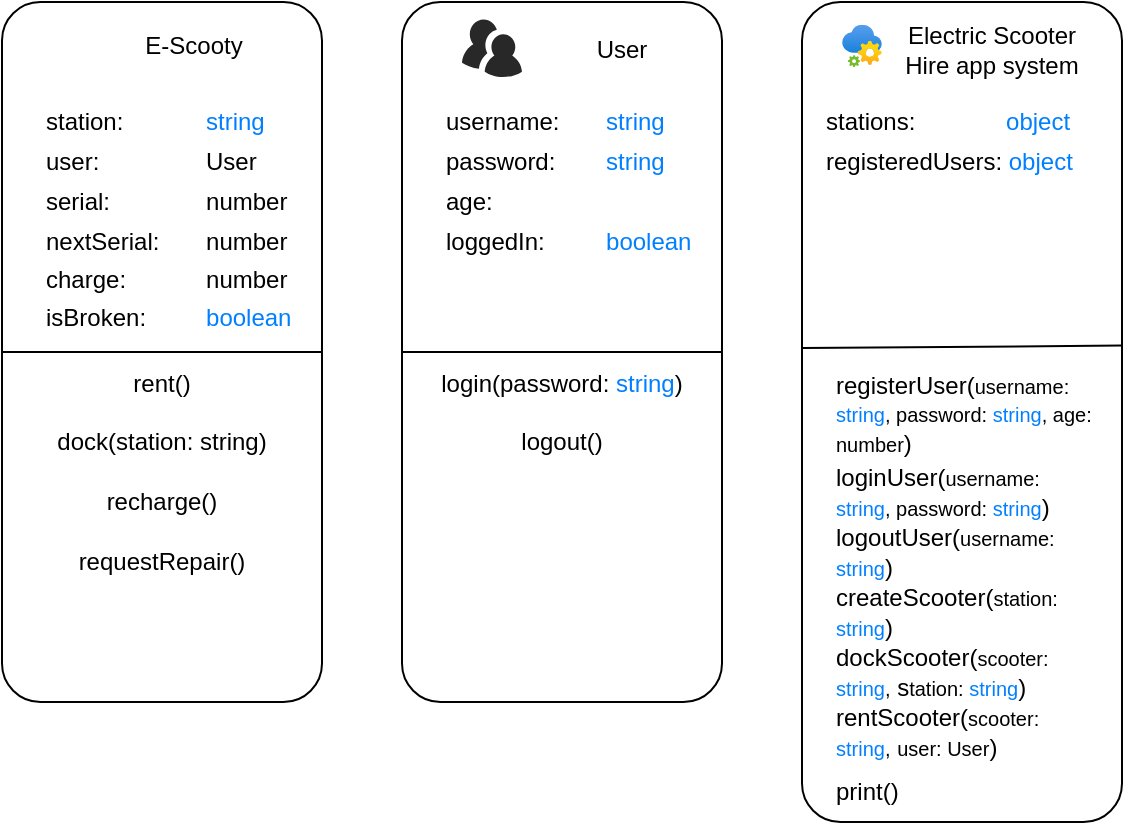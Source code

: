 <mxfile>
    <diagram id="7Bl4FihZvyI9DpDHU34z" name="Page-1">
        <mxGraphModel dx="342" dy="549" grid="1" gridSize="10" guides="1" tooltips="1" connect="1" arrows="1" fold="1" page="1" pageScale="1" pageWidth="827" pageHeight="1169" math="0" shadow="0">
            <root>
                <mxCell id="0"/>
                <mxCell id="1" parent="0"/>
                <mxCell id="2" value="" style="rounded=1;whiteSpace=wrap;html=1;direction=west;glass=0;shadow=0;arcSize=12;" vertex="1" parent="1">
                    <mxGeometry x="440" y="130" width="160" height="410" as="geometry"/>
                </mxCell>
                <mxCell id="23" value="" style="rounded=1;whiteSpace=wrap;html=1;direction=west;glass=0;shadow=0;arcSize=12;" vertex="1" parent="1">
                    <mxGeometry x="240" y="130" width="160" height="350" as="geometry"/>
                </mxCell>
                <mxCell id="27" value="" style="rounded=1;whiteSpace=wrap;html=1;direction=west;glass=0;shadow=0;arcSize=12;" vertex="1" parent="1">
                    <mxGeometry x="40" y="130" width="160" height="350" as="geometry"/>
                </mxCell>
                <mxCell id="28" value="" style="endArrow=none;html=1;rounded=0;entryX=0;entryY=0.5;entryDx=0;entryDy=0;exitX=1;exitY=0.5;exitDx=0;exitDy=0;" edge="1" parent="1" source="27" target="27">
                    <mxGeometry width="50" height="50" relative="1" as="geometry">
                        <mxPoint x="30" y="158.755" as="sourcePoint"/>
                        <mxPoint x="232" y="158.755" as="targetPoint"/>
                        <Array as="points"/>
                    </mxGeometry>
                </mxCell>
                <mxCell id="5" value="User" style="text;html=1;strokeColor=none;fillColor=none;align=center;verticalAlign=middle;whiteSpace=wrap;rounded=0;" vertex="1" parent="1">
                    <mxGeometry x="310" y="138.75" width="80" height="30" as="geometry"/>
                </mxCell>
                <mxCell id="6" value="" style="verticalLabelPosition=bottom;sketch=0;html=1;fillColor=#282828;strokeColor=none;verticalAlign=top;pointerEvents=1;align=center;shape=mxgraph.cisco_safe.people_places_things_icons.icon9;" vertex="1" parent="1">
                    <mxGeometry x="270" y="138.75" width="30" height="28.75" as="geometry"/>
                </mxCell>
                <mxCell id="8" value="" style="shape=image;html=1;verticalAlign=top;verticalLabelPosition=bottom;labelBackgroundColor=#ffffff;imageAspect=0;aspect=fixed;image=https://cdn2.iconfinder.com/data/icons/circle-icons-1/64/scooter-128.png" vertex="1" parent="1">
                    <mxGeometry x="60" y="136" width="32" height="32" as="geometry"/>
                </mxCell>
                <mxCell id="10" value="E-Scooty" style="text;html=1;strokeColor=none;fillColor=none;align=center;verticalAlign=middle;whiteSpace=wrap;rounded=0;" vertex="1" parent="1">
                    <mxGeometry x="95.5" y="132" width="80" height="40" as="geometry"/>
                </mxCell>
                <mxCell id="19" value="" style="endArrow=none;html=1;rounded=0;entryX=-0.001;entryY=0.581;entryDx=0;entryDy=0;exitX=0.999;exitY=0.578;exitDx=0;exitDy=0;entryPerimeter=0;exitPerimeter=0;" edge="1" parent="1" source="2" target="2">
                    <mxGeometry width="50" height="50" relative="1" as="geometry">
                        <mxPoint x="430" y="158.755" as="sourcePoint"/>
                        <mxPoint x="632" y="158.755" as="targetPoint"/>
                    </mxGeometry>
                </mxCell>
                <mxCell id="20" value="Electric Scooter Hire app system" style="text;html=1;strokeColor=none;fillColor=none;align=center;verticalAlign=middle;whiteSpace=wrap;rounded=0;" vertex="1" parent="1">
                    <mxGeometry x="490" y="138.75" width="90" height="30" as="geometry"/>
                </mxCell>
                <mxCell id="21" value="" style="aspect=fixed;html=1;points=[];align=center;image;fontSize=12;image=img/lib/azure2/integration/App_Configuration.svg;rounded=1;shadow=0;glass=0;sketch=0;" vertex="1" parent="1">
                    <mxGeometry x="460" y="141.38" width="20" height="21.25" as="geometry"/>
                </mxCell>
                <mxCell id="24" value="" style="endArrow=none;html=1;rounded=0;entryX=0;entryY=0.5;entryDx=0;entryDy=0;exitX=1;exitY=0.5;exitDx=0;exitDy=0;" edge="1" parent="1" source="23" target="23">
                    <mxGeometry width="50" height="50" relative="1" as="geometry">
                        <mxPoint x="240" y="158.755" as="sourcePoint"/>
                        <mxPoint x="442" y="158.755" as="targetPoint"/>
                    </mxGeometry>
                </mxCell>
                <mxCell id="31" value="station:&amp;nbsp;&lt;span style=&quot;white-space: pre;&quot;&gt;&#9;&lt;span style=&quot;white-space: pre;&quot;&gt;&#9;&lt;/span&gt;&lt;/span&gt;&lt;font color=&quot;#007fff&quot;&gt;string&lt;/font&gt;" style="text;html=1;strokeColor=none;fillColor=none;align=left;verticalAlign=middle;whiteSpace=wrap;rounded=0;shadow=0;glass=0;sketch=0;" vertex="1" parent="1">
                    <mxGeometry x="60" y="180" width="120" height="19" as="geometry"/>
                </mxCell>
                <mxCell id="32" value="user:&lt;span style=&quot;white-space: pre;&quot;&gt;&#9;&lt;span style=&quot;white-space: pre;&quot;&gt;&#9;&lt;/span&gt;&lt;/span&gt;User" style="text;html=1;strokeColor=none;fillColor=none;align=left;verticalAlign=middle;whiteSpace=wrap;rounded=0;shadow=0;glass=0;sketch=0;" vertex="1" parent="1">
                    <mxGeometry x="60" y="200" width="120" height="19" as="geometry"/>
                </mxCell>
                <mxCell id="34" value="serial:&lt;span style=&quot;white-space: pre;&quot;&gt;&#9;&lt;span style=&quot;white-space: pre;&quot;&gt;&#9;&lt;/span&gt;&lt;/span&gt;number" style="text;html=1;strokeColor=none;fillColor=none;align=left;verticalAlign=middle;whiteSpace=wrap;rounded=0;shadow=0;glass=0;sketch=0;" vertex="1" parent="1">
                    <mxGeometry x="60" y="220" width="120" height="19" as="geometry"/>
                </mxCell>
                <mxCell id="35" value="nextSerial:&lt;span style=&quot;white-space: pre;&quot;&gt;&#9;&lt;/span&gt;number" style="text;html=1;strokeColor=none;fillColor=none;align=left;verticalAlign=middle;whiteSpace=wrap;rounded=0;shadow=0;glass=0;sketch=0;" vertex="1" parent="1">
                    <mxGeometry x="60" y="240" width="120" height="19" as="geometry"/>
                </mxCell>
                <mxCell id="36" value="&lt;div style=&quot;&quot;&gt;&lt;span style=&quot;background-color: initial;&quot;&gt;charge:&lt;span style=&quot;white-space: pre;&quot;&gt;&#9;&lt;/span&gt;&lt;span style=&quot;white-space: pre;&quot;&gt;&#9;&lt;/span&gt;number&lt;/span&gt;&lt;/div&gt;" style="text;html=1;strokeColor=none;fillColor=none;align=left;verticalAlign=middle;whiteSpace=wrap;rounded=0;shadow=0;glass=0;sketch=0;" vertex="1" parent="1">
                    <mxGeometry x="60" y="259" width="120" height="19" as="geometry"/>
                </mxCell>
                <mxCell id="37" value="isBroken:&lt;span style=&quot;white-space: pre;&quot;&gt;&#9;&lt;span style=&quot;white-space: pre;&quot;&gt;&#9;&lt;/span&gt;&lt;/span&gt;&lt;font color=&quot;#007fff&quot;&gt;boolean&lt;/font&gt;" style="text;html=1;strokeColor=none;fillColor=none;align=left;verticalAlign=middle;whiteSpace=wrap;rounded=0;shadow=0;glass=0;sketch=0;" vertex="1" parent="1">
                    <mxGeometry x="60" y="278" width="120" height="19" as="geometry"/>
                </mxCell>
                <mxCell id="40" value="rent()" style="text;html=1;strokeColor=none;fillColor=none;align=center;verticalAlign=middle;whiteSpace=wrap;rounded=0;shadow=0;glass=0;sketch=0;" vertex="1" parent="1">
                    <mxGeometry x="66" y="311" width="108" height="19" as="geometry"/>
                </mxCell>
                <mxCell id="41" value="dock(station: string)" style="text;html=1;strokeColor=none;fillColor=none;align=center;verticalAlign=middle;whiteSpace=wrap;rounded=0;shadow=0;glass=0;sketch=0;" vertex="1" parent="1">
                    <mxGeometry x="66" y="340" width="108" height="19" as="geometry"/>
                </mxCell>
                <mxCell id="42" value="recharge()" style="text;html=1;strokeColor=none;fillColor=none;align=center;verticalAlign=middle;whiteSpace=wrap;rounded=0;shadow=0;glass=0;sketch=0;" vertex="1" parent="1">
                    <mxGeometry x="66" y="370" width="108" height="19" as="geometry"/>
                </mxCell>
                <mxCell id="43" value="requestRepair()" style="text;html=1;strokeColor=none;fillColor=none;align=center;verticalAlign=middle;whiteSpace=wrap;rounded=0;shadow=0;glass=0;sketch=0;" vertex="1" parent="1">
                    <mxGeometry x="66" y="400" width="108" height="19" as="geometry"/>
                </mxCell>
                <mxCell id="46" value="username:&lt;span style=&quot;white-space: pre;&quot;&gt;&#9;&lt;/span&gt;&lt;font color=&quot;#007fff&quot;&gt;string&lt;/font&gt;" style="text;html=1;strokeColor=none;fillColor=none;align=left;verticalAlign=middle;whiteSpace=wrap;rounded=0;shadow=0;glass=0;sketch=0;" vertex="1" parent="1">
                    <mxGeometry x="260" y="180" width="120" height="19" as="geometry"/>
                </mxCell>
                <mxCell id="47" value="password:&amp;nbsp;&lt;span style=&quot;white-space: pre;&quot;&gt;&lt;span style=&quot;white-space: pre;&quot;&gt;&#9;&lt;/span&gt;&lt;/span&gt;&lt;font color=&quot;#007fff&quot;&gt;string&lt;/font&gt;" style="text;html=1;strokeColor=none;fillColor=none;align=left;verticalAlign=middle;whiteSpace=wrap;rounded=0;shadow=0;glass=0;sketch=0;" vertex="1" parent="1">
                    <mxGeometry x="260" y="200" width="120" height="19" as="geometry"/>
                </mxCell>
                <mxCell id="48" value="age:&amp;nbsp;&lt;span style=&quot;white-space: pre;&quot;&gt;&#9;&lt;/span&gt;&lt;span style=&quot;white-space: pre;&quot;&gt;&#9;&lt;/span&gt;&lt;span style=&quot;white-space: pre;&quot;&gt;&lt;font color=&quot;#ffffff&quot;&gt;number&lt;/font&gt;&lt;/span&gt;" style="text;html=1;strokeColor=none;fillColor=none;align=left;verticalAlign=middle;whiteSpace=wrap;rounded=0;shadow=0;glass=0;sketch=0;" vertex="1" parent="1">
                    <mxGeometry x="260" y="220" width="120" height="19" as="geometry"/>
                </mxCell>
                <mxCell id="49" value="loggedIn:&lt;span style=&quot;white-space: pre;&quot;&gt;&#9;&lt;/span&gt;&lt;span style=&quot;white-space: pre;&quot;&gt;&#9;&lt;/span&gt;&lt;font color=&quot;#007fff&quot;&gt;boolean&lt;/font&gt;" style="text;html=1;strokeColor=none;fillColor=none;align=left;verticalAlign=middle;whiteSpace=wrap;rounded=0;shadow=0;glass=0;sketch=0;" vertex="1" parent="1">
                    <mxGeometry x="260" y="240" width="120" height="19" as="geometry"/>
                </mxCell>
                <mxCell id="51" value="login(password: &lt;font color=&quot;#007fff&quot;&gt;string&lt;/font&gt;)" style="text;html=1;strokeColor=none;fillColor=none;align=center;verticalAlign=middle;whiteSpace=wrap;rounded=0;shadow=0;glass=0;sketch=0;" vertex="1" parent="1">
                    <mxGeometry x="255" y="311" width="130" height="19" as="geometry"/>
                </mxCell>
                <mxCell id="52" value="logout()" style="text;html=1;strokeColor=none;fillColor=none;align=center;verticalAlign=middle;whiteSpace=wrap;rounded=0;shadow=0;glass=0;sketch=0;" vertex="1" parent="1">
                    <mxGeometry x="260" y="340" width="120" height="19" as="geometry"/>
                </mxCell>
                <mxCell id="55" value="stations: &lt;span style=&quot;white-space: pre;&quot;&gt;&#9;&lt;span style=&quot;white-space: pre;&quot;&gt;&#9;&lt;/span&gt; &lt;/span&gt;&amp;nbsp;&amp;nbsp;&lt;font color=&quot;#007fff&quot;&gt;object&lt;/font&gt;" style="text;html=1;strokeColor=none;fillColor=none;align=left;verticalAlign=middle;whiteSpace=wrap;rounded=0;shadow=0;glass=0;sketch=0;" vertex="1" parent="1">
                    <mxGeometry x="450" y="180" width="130" height="19" as="geometry"/>
                </mxCell>
                <mxCell id="56" value="registeredUsers:&amp;nbsp;&lt;font color=&quot;#007fff&quot;&gt;object&lt;/font&gt;" style="text;html=1;strokeColor=none;fillColor=none;align=left;verticalAlign=middle;whiteSpace=wrap;rounded=0;shadow=0;glass=0;sketch=0;" vertex="1" parent="1">
                    <mxGeometry x="450" y="200" width="130" height="19" as="geometry"/>
                </mxCell>
                <mxCell id="57" value="registerUser(&lt;font style=&quot;font-size: 10px;&quot;&gt;username: &lt;font style=&quot;font-size: 10px;&quot; color=&quot;#007fff&quot;&gt;string&lt;/font&gt;, password: &lt;font style=&quot;font-size: 10px;&quot; color=&quot;#007fff&quot;&gt;string&lt;/font&gt;, age: number&lt;/font&gt;)" style="text;html=1;strokeColor=none;fillColor=none;align=left;verticalAlign=middle;whiteSpace=wrap;rounded=0;shadow=0;glass=0;sketch=0;" vertex="1" parent="1">
                    <mxGeometry x="455" y="311" width="130" height="49" as="geometry"/>
                </mxCell>
                <mxCell id="58" value="loginUser(&lt;font style=&quot;font-size: 10px;&quot;&gt;username: &lt;font style=&quot;font-size: 10px;&quot; color=&quot;#007fff&quot;&gt;string&lt;/font&gt;, password: &lt;font style=&quot;font-size: 10px;&quot; color=&quot;#007fff&quot;&gt;string&lt;/font&gt;&lt;/font&gt;)" style="text;html=1;strokeColor=none;fillColor=none;align=left;verticalAlign=middle;whiteSpace=wrap;rounded=0;shadow=0;glass=0;sketch=0;" vertex="1" parent="1">
                    <mxGeometry x="455" y="360" width="130" height="30" as="geometry"/>
                </mxCell>
                <mxCell id="59" value="logoutUser(&lt;font style=&quot;font-size: 10px;&quot;&gt;username: &lt;font style=&quot;font-size: 10px;&quot; color=&quot;#007fff&quot;&gt;string&lt;/font&gt;&lt;/font&gt;)" style="text;html=1;strokeColor=none;fillColor=none;align=left;verticalAlign=middle;whiteSpace=wrap;rounded=0;shadow=0;glass=0;sketch=0;" vertex="1" parent="1">
                    <mxGeometry x="455" y="390" width="130" height="30" as="geometry"/>
                </mxCell>
                <mxCell id="60" value="createScooter(&lt;font style=&quot;font-size: 10px;&quot;&gt;station: &lt;font style=&quot;font-size: 10px;&quot; color=&quot;#007fff&quot;&gt;string&lt;/font&gt;&lt;/font&gt;)" style="text;html=1;strokeColor=none;fillColor=none;align=left;verticalAlign=middle;whiteSpace=wrap;rounded=0;shadow=0;glass=0;sketch=0;" vertex="1" parent="1">
                    <mxGeometry x="455" y="420" width="130" height="30" as="geometry"/>
                </mxCell>
                <mxCell id="61" value="dockScooter(&lt;font style=&quot;font-size: 10px;&quot;&gt;scooter: &lt;font style=&quot;font-size: 10px;&quot; color=&quot;#007fff&quot;&gt;string&lt;/font&gt;,&lt;/font&gt; s&lt;font style=&quot;font-size: 10px;&quot;&gt;tation: &lt;font style=&quot;font-size: 10px;&quot; color=&quot;#007fff&quot;&gt;string&lt;/font&gt;&lt;/font&gt;)" style="text;html=1;strokeColor=none;fillColor=none;align=left;verticalAlign=middle;whiteSpace=wrap;rounded=0;shadow=0;glass=0;sketch=0;" vertex="1" parent="1">
                    <mxGeometry x="455" y="450" width="130" height="30" as="geometry"/>
                </mxCell>
                <mxCell id="62" value="rentScooter(&lt;font style=&quot;font-size: 10px;&quot;&gt;scooter: &lt;font style=&quot;font-size: 10px;&quot; color=&quot;#007fff&quot;&gt;string&lt;/font&gt;,&lt;/font&gt;&amp;nbsp;&lt;font style=&quot;font-size: 10px;&quot;&gt;user: User&lt;/font&gt;)" style="text;html=1;strokeColor=none;fillColor=none;align=left;verticalAlign=middle;whiteSpace=wrap;rounded=0;shadow=0;glass=0;sketch=0;" vertex="1" parent="1">
                    <mxGeometry x="455" y="480" width="130" height="30" as="geometry"/>
                </mxCell>
                <mxCell id="63" value="print()" style="text;html=1;strokeColor=none;fillColor=none;align=left;verticalAlign=middle;whiteSpace=wrap;rounded=0;shadow=0;glass=0;sketch=0;" vertex="1" parent="1">
                    <mxGeometry x="455" y="510" width="130" height="30" as="geometry"/>
                </mxCell>
            </root>
        </mxGraphModel>
    </diagram>
</mxfile>